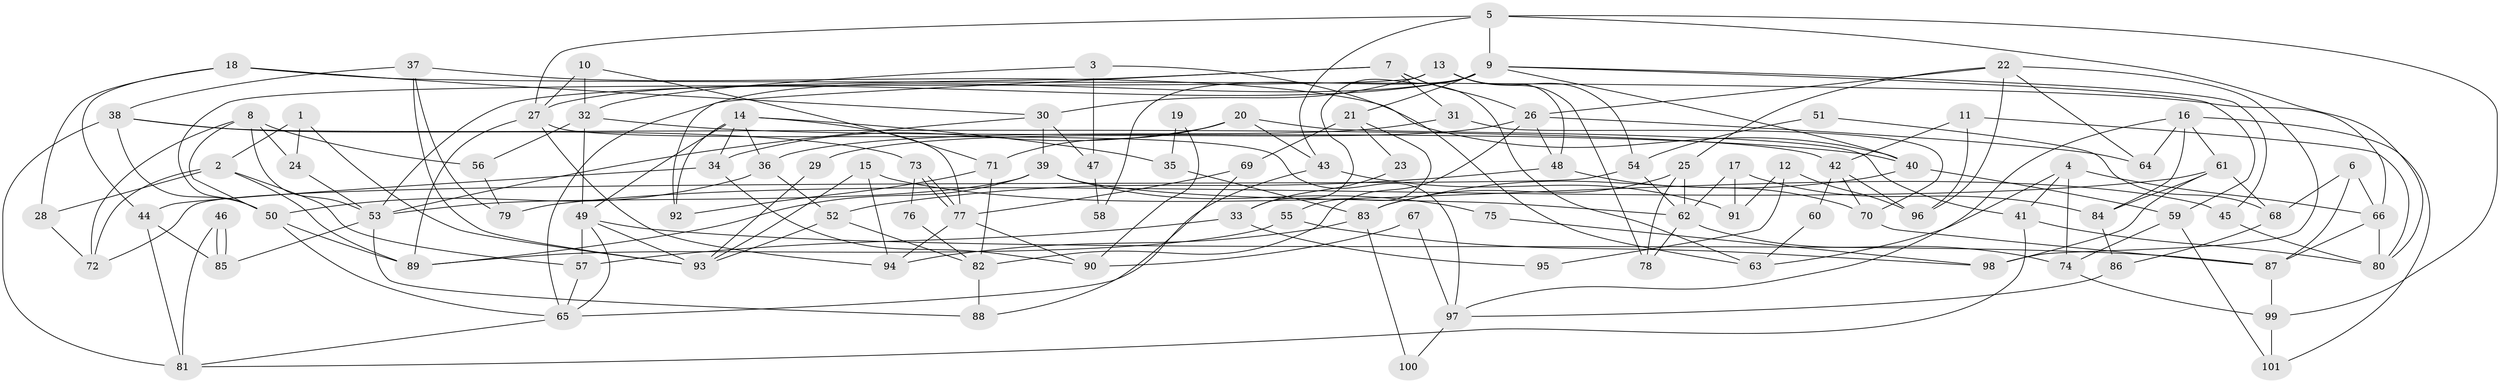 // Generated by graph-tools (version 1.1) at 2025/50/03/09/25 03:50:14]
// undirected, 101 vertices, 202 edges
graph export_dot {
graph [start="1"]
  node [color=gray90,style=filled];
  1;
  2;
  3;
  4;
  5;
  6;
  7;
  8;
  9;
  10;
  11;
  12;
  13;
  14;
  15;
  16;
  17;
  18;
  19;
  20;
  21;
  22;
  23;
  24;
  25;
  26;
  27;
  28;
  29;
  30;
  31;
  32;
  33;
  34;
  35;
  36;
  37;
  38;
  39;
  40;
  41;
  42;
  43;
  44;
  45;
  46;
  47;
  48;
  49;
  50;
  51;
  52;
  53;
  54;
  55;
  56;
  57;
  58;
  59;
  60;
  61;
  62;
  63;
  64;
  65;
  66;
  67;
  68;
  69;
  70;
  71;
  72;
  73;
  74;
  75;
  76;
  77;
  78;
  79;
  80;
  81;
  82;
  83;
  84;
  85;
  86;
  87;
  88;
  89;
  90;
  91;
  92;
  93;
  94;
  95;
  96;
  97;
  98;
  99;
  100;
  101;
  1 -- 2;
  1 -- 93;
  1 -- 24;
  2 -- 89;
  2 -- 28;
  2 -- 57;
  2 -- 72;
  3 -- 63;
  3 -- 32;
  3 -- 47;
  4 -- 66;
  4 -- 41;
  4 -- 63;
  4 -- 74;
  5 -- 27;
  5 -- 99;
  5 -- 9;
  5 -- 43;
  5 -- 80;
  6 -- 87;
  6 -- 66;
  6 -- 68;
  7 -- 26;
  7 -- 31;
  7 -- 53;
  7 -- 63;
  7 -- 92;
  8 -- 53;
  8 -- 24;
  8 -- 50;
  8 -- 56;
  8 -- 72;
  9 -- 65;
  9 -- 21;
  9 -- 27;
  9 -- 33;
  9 -- 40;
  9 -- 45;
  9 -- 58;
  9 -- 59;
  10 -- 27;
  10 -- 32;
  10 -- 71;
  11 -- 80;
  11 -- 96;
  11 -- 42;
  12 -- 96;
  12 -- 91;
  12 -- 95;
  13 -- 30;
  13 -- 50;
  13 -- 48;
  13 -- 54;
  13 -- 78;
  14 -- 36;
  14 -- 34;
  14 -- 35;
  14 -- 49;
  14 -- 77;
  14 -- 92;
  15 -- 93;
  15 -- 45;
  15 -- 94;
  16 -- 97;
  16 -- 101;
  16 -- 61;
  16 -- 64;
  16 -- 84;
  17 -- 62;
  17 -- 84;
  17 -- 91;
  18 -- 44;
  18 -- 30;
  18 -- 28;
  18 -- 66;
  19 -- 35;
  19 -- 90;
  20 -- 71;
  20 -- 41;
  20 -- 34;
  20 -- 43;
  21 -- 69;
  21 -- 23;
  21 -- 55;
  22 -- 64;
  22 -- 25;
  22 -- 26;
  22 -- 96;
  22 -- 98;
  23 -- 33;
  24 -- 53;
  25 -- 83;
  25 -- 78;
  25 -- 62;
  26 -- 48;
  26 -- 29;
  26 -- 64;
  26 -- 82;
  27 -- 94;
  27 -- 89;
  27 -- 97;
  28 -- 72;
  29 -- 93;
  30 -- 39;
  30 -- 53;
  30 -- 47;
  31 -- 70;
  31 -- 36;
  32 -- 40;
  32 -- 49;
  32 -- 56;
  33 -- 57;
  33 -- 95;
  34 -- 44;
  34 -- 90;
  35 -- 83;
  36 -- 50;
  36 -- 52;
  37 -- 40;
  37 -- 79;
  37 -- 38;
  37 -- 93;
  38 -- 50;
  38 -- 42;
  38 -- 73;
  38 -- 81;
  39 -- 62;
  39 -- 89;
  39 -- 53;
  39 -- 75;
  40 -- 59;
  40 -- 83;
  41 -- 81;
  41 -- 80;
  42 -- 60;
  42 -- 70;
  42 -- 96;
  43 -- 65;
  43 -- 91;
  44 -- 81;
  44 -- 85;
  45 -- 80;
  46 -- 81;
  46 -- 85;
  46 -- 85;
  47 -- 58;
  48 -- 52;
  48 -- 70;
  49 -- 65;
  49 -- 57;
  49 -- 87;
  49 -- 93;
  50 -- 65;
  50 -- 89;
  51 -- 54;
  51 -- 68;
  52 -- 93;
  52 -- 82;
  53 -- 85;
  53 -- 88;
  54 -- 72;
  54 -- 62;
  55 -- 89;
  55 -- 98;
  56 -- 79;
  57 -- 65;
  59 -- 74;
  59 -- 101;
  60 -- 63;
  61 -- 98;
  61 -- 68;
  61 -- 79;
  61 -- 84;
  62 -- 74;
  62 -- 78;
  65 -- 81;
  66 -- 87;
  66 -- 80;
  67 -- 97;
  67 -- 90;
  68 -- 86;
  69 -- 77;
  69 -- 88;
  70 -- 87;
  71 -- 92;
  71 -- 82;
  73 -- 77;
  73 -- 77;
  73 -- 76;
  74 -- 99;
  75 -- 98;
  76 -- 82;
  77 -- 90;
  77 -- 94;
  82 -- 88;
  83 -- 94;
  83 -- 100;
  84 -- 86;
  86 -- 97;
  87 -- 99;
  97 -- 100;
  99 -- 101;
}
